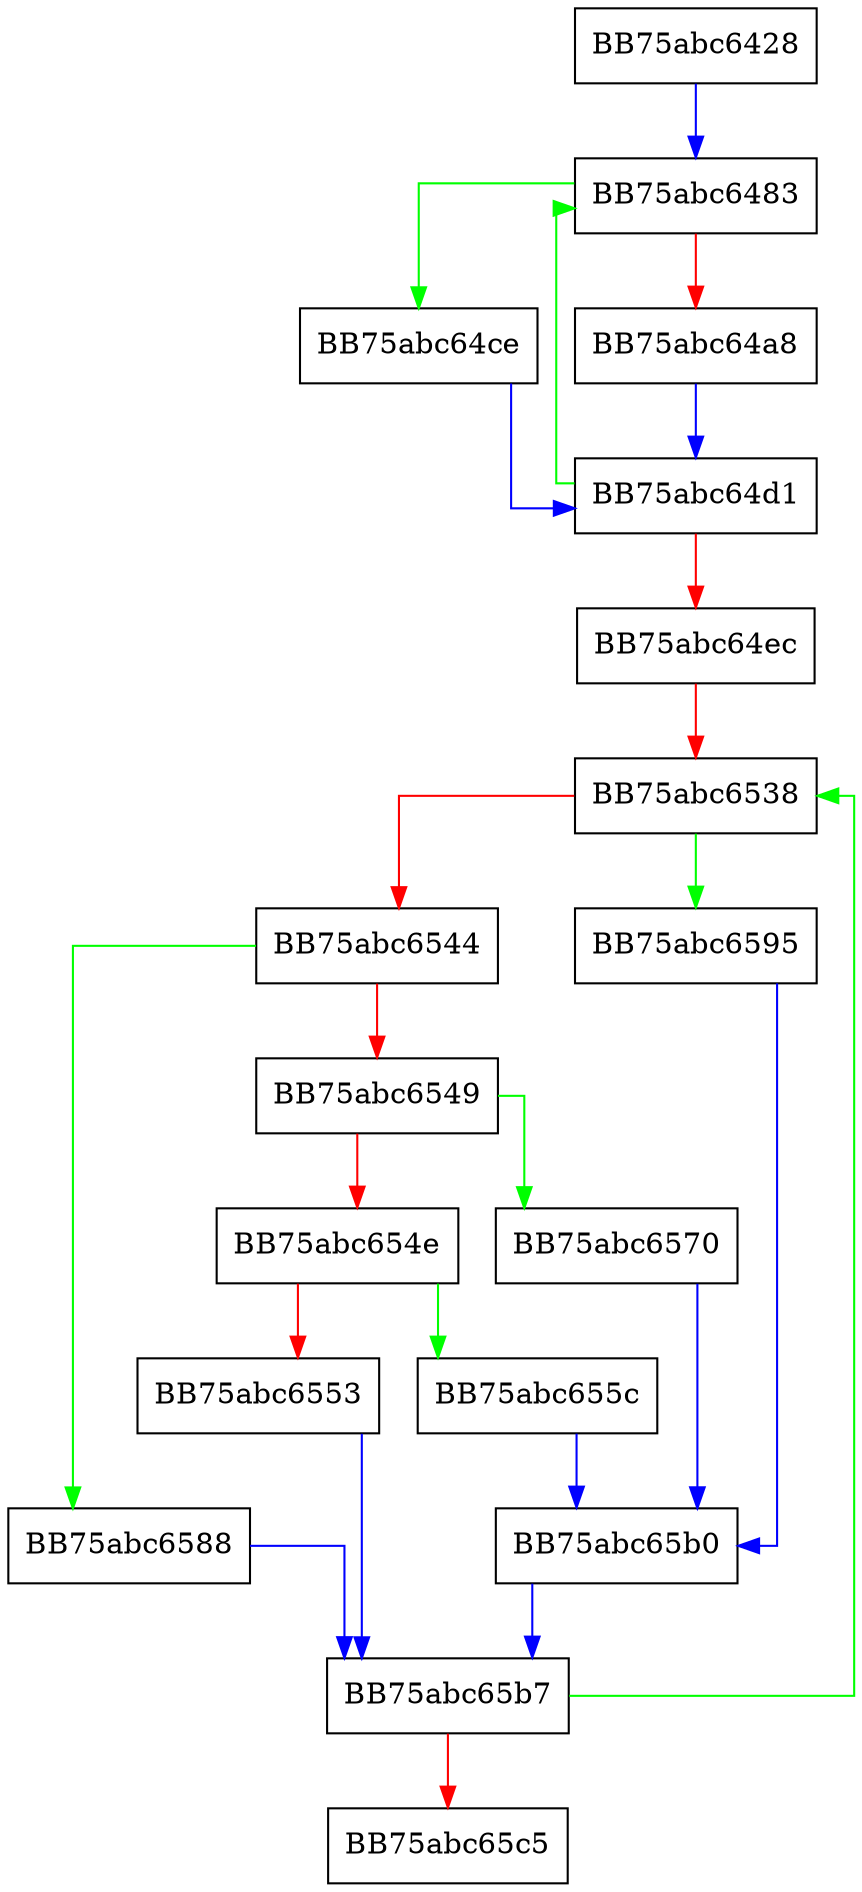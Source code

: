 digraph getop_val_sum4 {
  node [shape="box"];
  graph [splines=ortho];
  BB75abc6428 -> BB75abc6483 [color="blue"];
  BB75abc6483 -> BB75abc64ce [color="green"];
  BB75abc6483 -> BB75abc64a8 [color="red"];
  BB75abc64a8 -> BB75abc64d1 [color="blue"];
  BB75abc64ce -> BB75abc64d1 [color="blue"];
  BB75abc64d1 -> BB75abc6483 [color="green"];
  BB75abc64d1 -> BB75abc64ec [color="red"];
  BB75abc64ec -> BB75abc6538 [color="red"];
  BB75abc6538 -> BB75abc6595 [color="green"];
  BB75abc6538 -> BB75abc6544 [color="red"];
  BB75abc6544 -> BB75abc6588 [color="green"];
  BB75abc6544 -> BB75abc6549 [color="red"];
  BB75abc6549 -> BB75abc6570 [color="green"];
  BB75abc6549 -> BB75abc654e [color="red"];
  BB75abc654e -> BB75abc655c [color="green"];
  BB75abc654e -> BB75abc6553 [color="red"];
  BB75abc6553 -> BB75abc65b7 [color="blue"];
  BB75abc655c -> BB75abc65b0 [color="blue"];
  BB75abc6570 -> BB75abc65b0 [color="blue"];
  BB75abc6588 -> BB75abc65b7 [color="blue"];
  BB75abc6595 -> BB75abc65b0 [color="blue"];
  BB75abc65b0 -> BB75abc65b7 [color="blue"];
  BB75abc65b7 -> BB75abc6538 [color="green"];
  BB75abc65b7 -> BB75abc65c5 [color="red"];
}